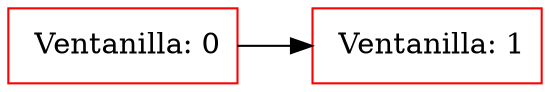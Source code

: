 digraph G { 
node[shape=box, color=red];
nodo1581781576[label=" Ventanilla: 0"]
nodo1725154839[label=" Ventanilla: 1"]
nodo1581781576 -> nodo1725154839;
rankdir=LR;
} 
